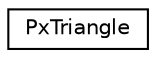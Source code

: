 digraph "Graphical Class Hierarchy"
{
  edge [fontname="Helvetica",fontsize="10",labelfontname="Helvetica",labelfontsize="10"];
  node [fontname="Helvetica",fontsize="10",shape=record];
  rankdir="LR";
  Node0 [label="PxTriangle",height=0.2,width=0.4,color="black", fillcolor="white", style="filled",URL="$classPxTriangle.html",tooltip="Triangle class. "];
}
